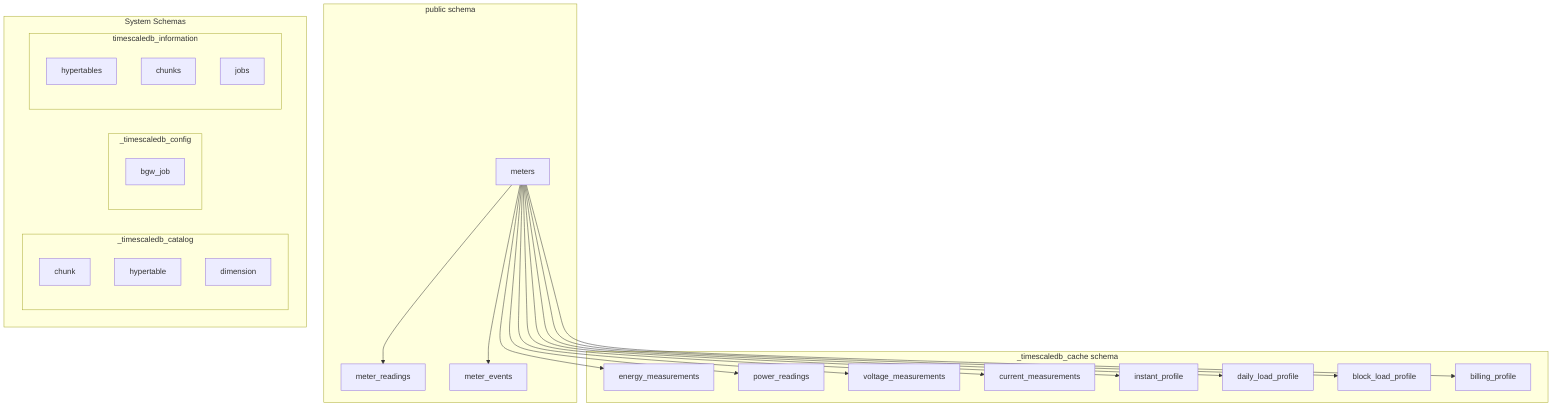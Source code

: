 flowchart TD
    subgraph Public["public schema"]
        M[meters]
        MR[meter_readings]
        ME[meter_events]
    end

    subgraph Cache["_timescaledb_cache schema"]
        EM[energy_measurements]
        PR[power_readings]
        VM[voltage_measurements]
        CM[current_measurements]
        IP[instant_profile]
        DLP[daily_load_profile]
        BLP[block_load_profile]
        BP[billing_profile]
    end

    subgraph System["System Schemas"]
        direction LR
        subgraph Catalog["_timescaledb_catalog"]
            CH[chunk]
            HT[hypertable]
            DM[dimension]
        end
        subgraph Config["_timescaledb_config"]
            BJ[bgw_job]
        end
        subgraph Info["timescaledb_information"]
            HTS[hypertables]
            CHS[chunks]
            JBS[jobs]
        end
    end

    M --> EM
    M --> PR
    M --> VM
    M --> CM
    M --> IP
    M --> DLP
    M --> BLP
    M --> BP
    M --> MR
    M --> ME